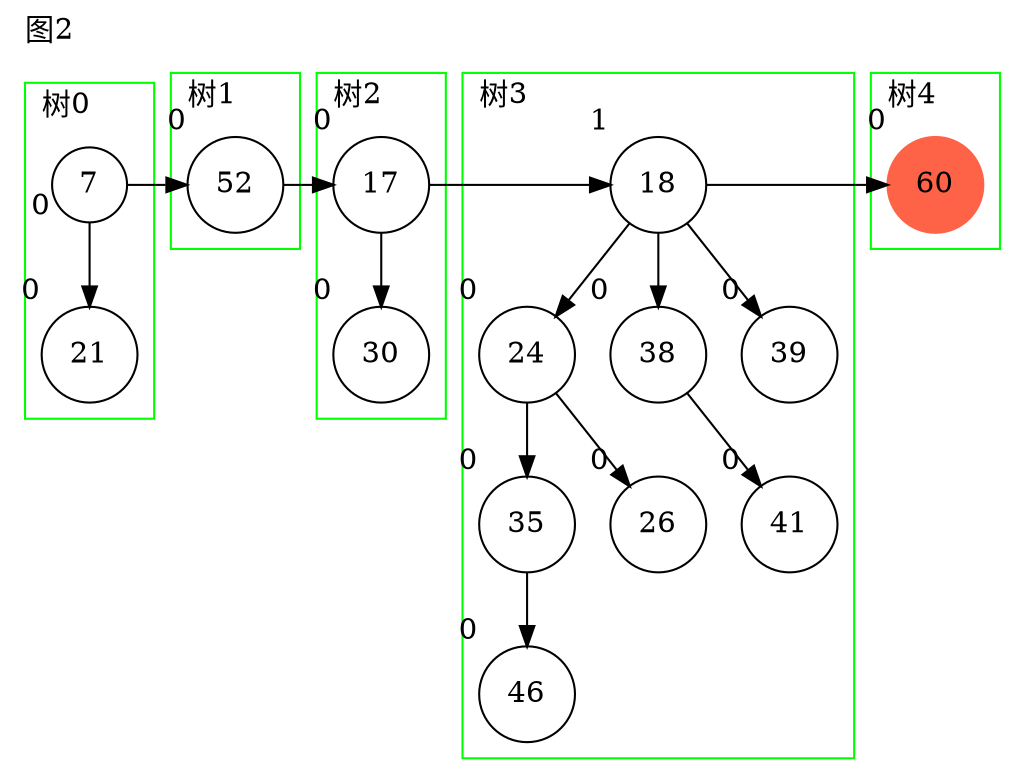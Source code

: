digraph g{
node[shape=circle];
label="图2";
labeljust=l;
labelloc=t;
subgraph cluster_0 {
pencolor=green;label="树0";
n278[label=7, xlabel=0];
n279[label=21, xlabel=0];
n278->n279;
}
subgraph cluster_1 {
pencolor=green;label="树1";
n280[label=52, xlabel=0];
}
n278->n280[constraint=false];
subgraph cluster_2 {
pencolor=green;label="树2";
n281[label=17, xlabel=0];
n282[label=30, xlabel=0];
n281->n282;
}
n280->n281[constraint=false];
subgraph cluster_3 {
pencolor=green;label="树3";
n283[label=18, xlabel=1];
n284[label=24, xlabel=0];
n283->n284;
n285[label=35, xlabel=0];
n284->n285;
n286[label=46, xlabel=0];
n285->n286;
n287[label=26, xlabel=0];
n284->n287;
n288[label=38, xlabel=0];
n283->n288;
n289[label=41, xlabel=0];
n288->n289;
n290[label=39, xlabel=0];
n283->n290;
}
n281->n283[constraint=false];
subgraph cluster_4 {
pencolor=green;label="树4";
n291[label=60, xlabel=0, style = filled,color="tomato"];
}
n283->n291[constraint=false];
}
